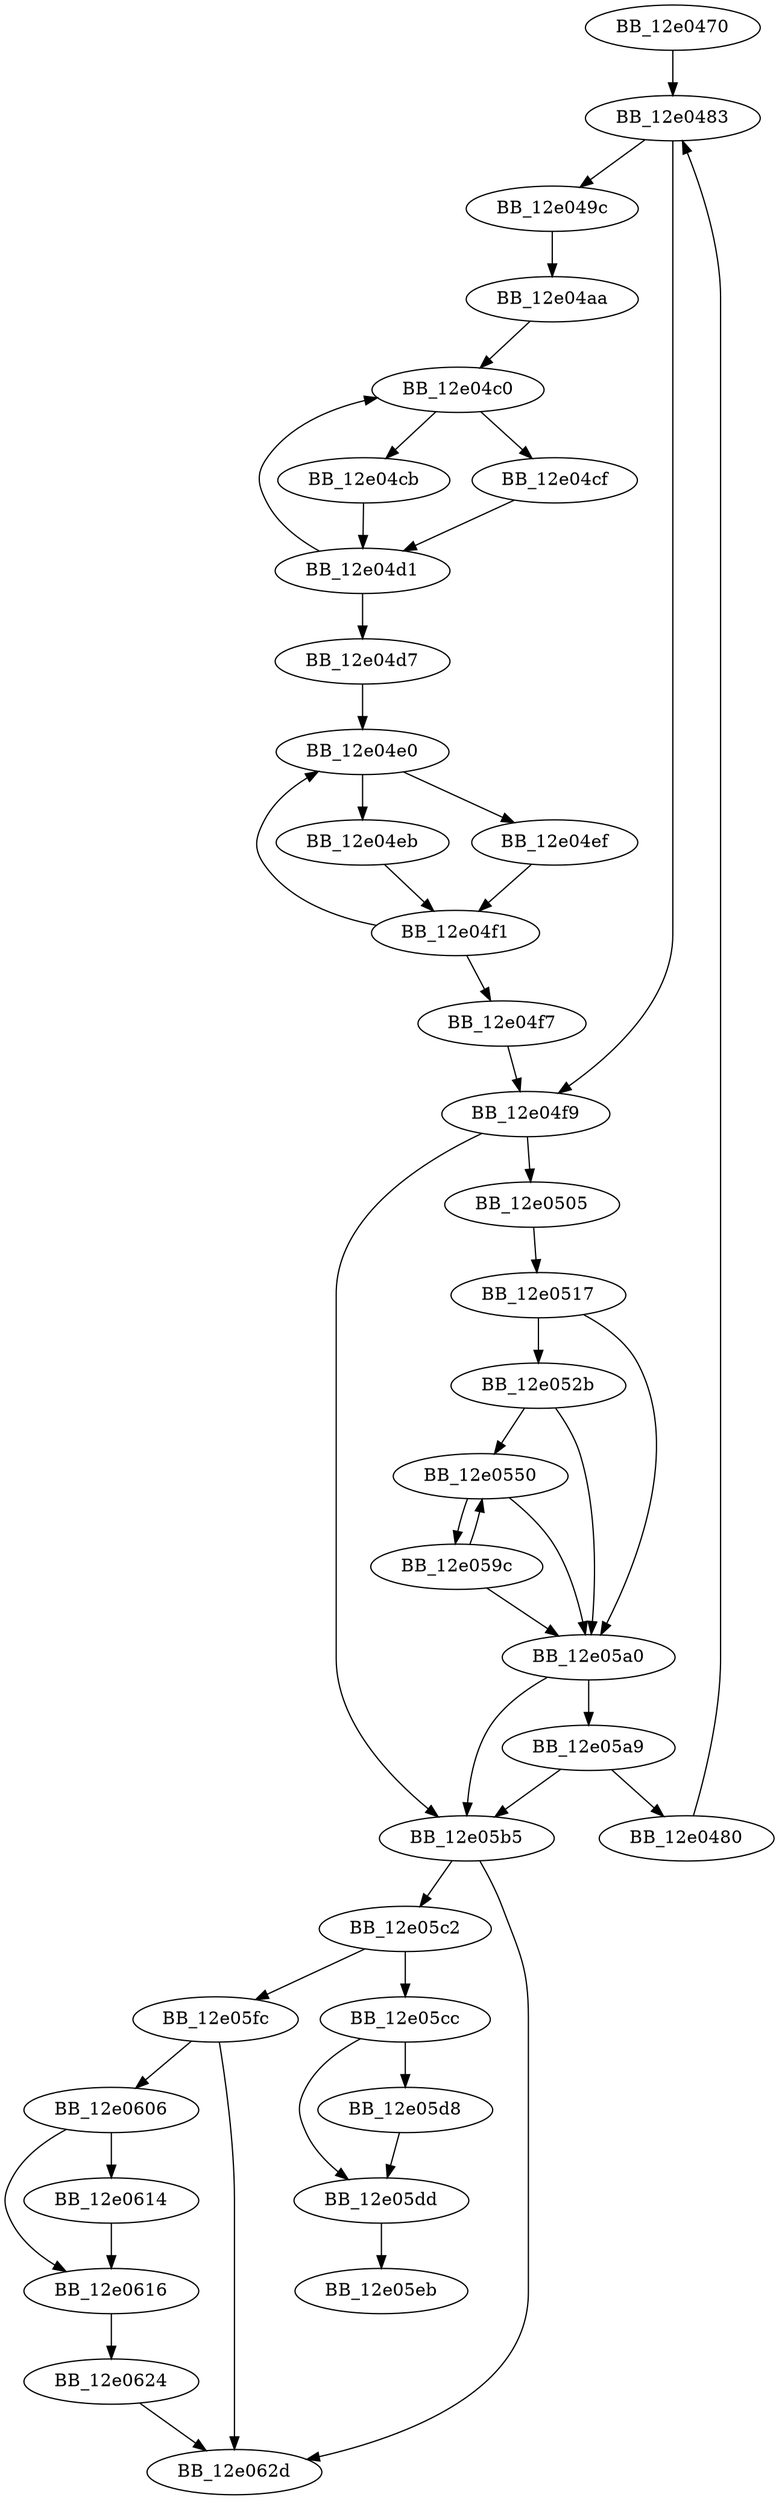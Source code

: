 DiGraph sub_12E0470{
BB_12e0470->BB_12e0483
BB_12e0480->BB_12e0483
BB_12e0483->BB_12e049c
BB_12e0483->BB_12e04f9
BB_12e049c->BB_12e04aa
BB_12e04aa->BB_12e04c0
BB_12e04c0->BB_12e04cb
BB_12e04c0->BB_12e04cf
BB_12e04cb->BB_12e04d1
BB_12e04cf->BB_12e04d1
BB_12e04d1->BB_12e04c0
BB_12e04d1->BB_12e04d7
BB_12e04d7->BB_12e04e0
BB_12e04e0->BB_12e04eb
BB_12e04e0->BB_12e04ef
BB_12e04eb->BB_12e04f1
BB_12e04ef->BB_12e04f1
BB_12e04f1->BB_12e04e0
BB_12e04f1->BB_12e04f7
BB_12e04f7->BB_12e04f9
BB_12e04f9->BB_12e0505
BB_12e04f9->BB_12e05b5
BB_12e0505->BB_12e0517
BB_12e0517->BB_12e052b
BB_12e0517->BB_12e05a0
BB_12e052b->BB_12e0550
BB_12e052b->BB_12e05a0
BB_12e0550->BB_12e059c
BB_12e0550->BB_12e05a0
BB_12e059c->BB_12e0550
BB_12e059c->BB_12e05a0
BB_12e05a0->BB_12e05a9
BB_12e05a0->BB_12e05b5
BB_12e05a9->BB_12e0480
BB_12e05a9->BB_12e05b5
BB_12e05b5->BB_12e05c2
BB_12e05b5->BB_12e062d
BB_12e05c2->BB_12e05cc
BB_12e05c2->BB_12e05fc
BB_12e05cc->BB_12e05d8
BB_12e05cc->BB_12e05dd
BB_12e05d8->BB_12e05dd
BB_12e05dd->BB_12e05eb
BB_12e05fc->BB_12e0606
BB_12e05fc->BB_12e062d
BB_12e0606->BB_12e0614
BB_12e0606->BB_12e0616
BB_12e0614->BB_12e0616
BB_12e0616->BB_12e0624
BB_12e0624->BB_12e062d
}
